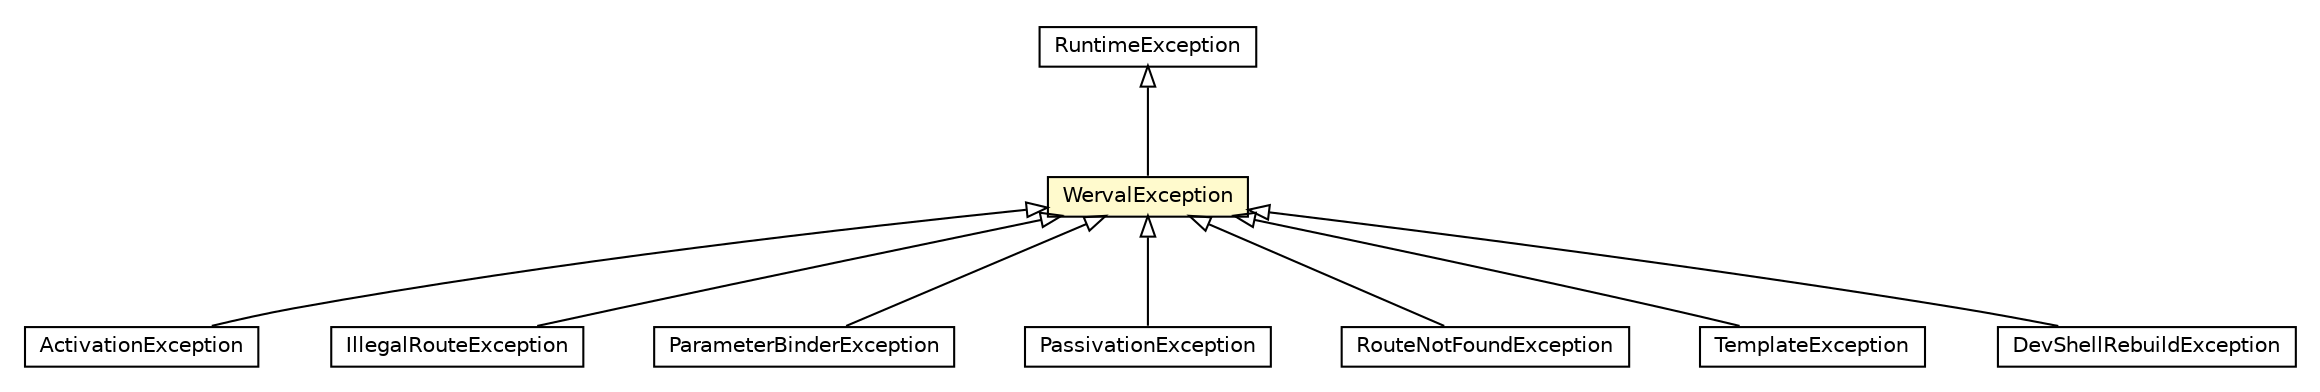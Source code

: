 #!/usr/local/bin/dot
#
# Class diagram 
# Generated by UMLGraph version R5_6-24-gf6e263 (http://www.umlgraph.org/)
#

digraph G {
	edge [fontname="Helvetica",fontsize=10,labelfontname="Helvetica",labelfontsize=10];
	node [fontname="Helvetica",fontsize=10,shape=plaintext];
	nodesep=0.25;
	ranksep=0.5;
	// io.werval.api.exceptions.ActivationException
	c37296 [label=<<table title="io.werval.api.exceptions.ActivationException" border="0" cellborder="1" cellspacing="0" cellpadding="2" port="p" href="./ActivationException.html">
		<tr><td><table border="0" cellspacing="0" cellpadding="1">
<tr><td align="center" balign="center"> ActivationException </td></tr>
		</table></td></tr>
		</table>>, URL="./ActivationException.html", fontname="Helvetica", fontcolor="black", fontsize=10.0];
	// io.werval.api.exceptions.IllegalRouteException
	c37297 [label=<<table title="io.werval.api.exceptions.IllegalRouteException" border="0" cellborder="1" cellspacing="0" cellpadding="2" port="p" href="./IllegalRouteException.html">
		<tr><td><table border="0" cellspacing="0" cellpadding="1">
<tr><td align="center" balign="center"> IllegalRouteException </td></tr>
		</table></td></tr>
		</table>>, URL="./IllegalRouteException.html", fontname="Helvetica", fontcolor="black", fontsize=10.0];
	// io.werval.api.exceptions.ParameterBinderException
	c37298 [label=<<table title="io.werval.api.exceptions.ParameterBinderException" border="0" cellborder="1" cellspacing="0" cellpadding="2" port="p" href="./ParameterBinderException.html">
		<tr><td><table border="0" cellspacing="0" cellpadding="1">
<tr><td align="center" balign="center"> ParameterBinderException </td></tr>
		</table></td></tr>
		</table>>, URL="./ParameterBinderException.html", fontname="Helvetica", fontcolor="black", fontsize=10.0];
	// io.werval.api.exceptions.PassivationException
	c37299 [label=<<table title="io.werval.api.exceptions.PassivationException" border="0" cellborder="1" cellspacing="0" cellpadding="2" port="p" href="./PassivationException.html">
		<tr><td><table border="0" cellspacing="0" cellpadding="1">
<tr><td align="center" balign="center"> PassivationException </td></tr>
		</table></td></tr>
		</table>>, URL="./PassivationException.html", fontname="Helvetica", fontcolor="black", fontsize=10.0];
	// io.werval.api.exceptions.RouteNotFoundException
	c37300 [label=<<table title="io.werval.api.exceptions.RouteNotFoundException" border="0" cellborder="1" cellspacing="0" cellpadding="2" port="p" href="./RouteNotFoundException.html">
		<tr><td><table border="0" cellspacing="0" cellpadding="1">
<tr><td align="center" balign="center"> RouteNotFoundException </td></tr>
		</table></td></tr>
		</table>>, URL="./RouteNotFoundException.html", fontname="Helvetica", fontcolor="black", fontsize=10.0];
	// io.werval.api.exceptions.TemplateException
	c37301 [label=<<table title="io.werval.api.exceptions.TemplateException" border="0" cellborder="1" cellspacing="0" cellpadding="2" port="p" href="./TemplateException.html">
		<tr><td><table border="0" cellspacing="0" cellpadding="1">
<tr><td align="center" balign="center"> TemplateException </td></tr>
		</table></td></tr>
		</table>>, URL="./TemplateException.html", fontname="Helvetica", fontcolor="black", fontsize=10.0];
	// io.werval.api.exceptions.WervalException
	c37302 [label=<<table title="io.werval.api.exceptions.WervalException" border="0" cellborder="1" cellspacing="0" cellpadding="2" port="p" bgcolor="lemonChiffon" href="./WervalException.html">
		<tr><td><table border="0" cellspacing="0" cellpadding="1">
<tr><td align="center" balign="center"> WervalException </td></tr>
		</table></td></tr>
		</table>>, URL="./WervalException.html", fontname="Helvetica", fontcolor="black", fontsize=10.0];
	// io.werval.spi.dev.DevShellRebuildException
	c37431 [label=<<table title="io.werval.spi.dev.DevShellRebuildException" border="0" cellborder="1" cellspacing="0" cellpadding="2" port="p" href="../../spi/dev/DevShellRebuildException.html">
		<tr><td><table border="0" cellspacing="0" cellpadding="1">
<tr><td align="center" balign="center"> DevShellRebuildException </td></tr>
		</table></td></tr>
		</table>>, URL="../../spi/dev/DevShellRebuildException.html", fontname="Helvetica", fontcolor="black", fontsize=10.0];
	//io.werval.api.exceptions.ActivationException extends io.werval.api.exceptions.WervalException
	c37302:p -> c37296:p [dir=back,arrowtail=empty];
	//io.werval.api.exceptions.IllegalRouteException extends io.werval.api.exceptions.WervalException
	c37302:p -> c37297:p [dir=back,arrowtail=empty];
	//io.werval.api.exceptions.ParameterBinderException extends io.werval.api.exceptions.WervalException
	c37302:p -> c37298:p [dir=back,arrowtail=empty];
	//io.werval.api.exceptions.PassivationException extends io.werval.api.exceptions.WervalException
	c37302:p -> c37299:p [dir=back,arrowtail=empty];
	//io.werval.api.exceptions.RouteNotFoundException extends io.werval.api.exceptions.WervalException
	c37302:p -> c37300:p [dir=back,arrowtail=empty];
	//io.werval.api.exceptions.TemplateException extends io.werval.api.exceptions.WervalException
	c37302:p -> c37301:p [dir=back,arrowtail=empty];
	//io.werval.api.exceptions.WervalException extends java.lang.RuntimeException
	c37458:p -> c37302:p [dir=back,arrowtail=empty];
	//io.werval.spi.dev.DevShellRebuildException extends io.werval.api.exceptions.WervalException
	c37302:p -> c37431:p [dir=back,arrowtail=empty];
	// java.lang.RuntimeException
	c37458 [label=<<table title="java.lang.RuntimeException" border="0" cellborder="1" cellspacing="0" cellpadding="2" port="p" href="http://docs.oracle.com/javase/8/docs/api/java/lang/RuntimeException.html">
		<tr><td><table border="0" cellspacing="0" cellpadding="1">
<tr><td align="center" balign="center"> RuntimeException </td></tr>
		</table></td></tr>
		</table>>, URL="http://docs.oracle.com/javase/8/docs/api/java/lang/RuntimeException.html", fontname="Helvetica", fontcolor="black", fontsize=10.0];
}

